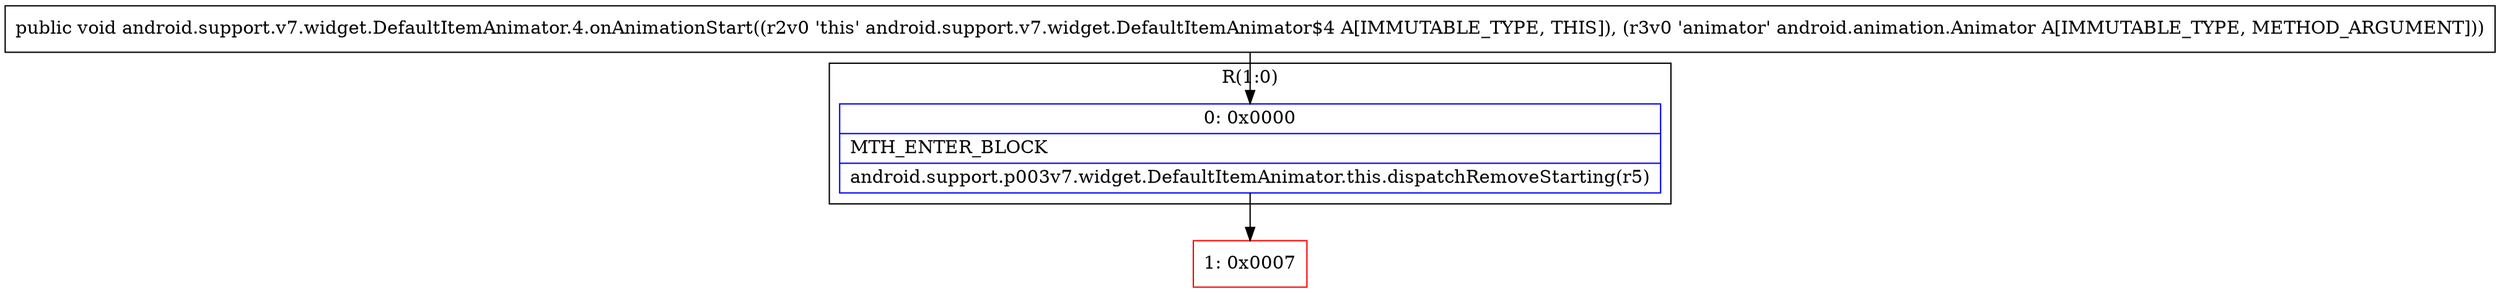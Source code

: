 digraph "CFG forandroid.support.v7.widget.DefaultItemAnimator.4.onAnimationStart(Landroid\/animation\/Animator;)V" {
subgraph cluster_Region_1357385851 {
label = "R(1:0)";
node [shape=record,color=blue];
Node_0 [shape=record,label="{0\:\ 0x0000|MTH_ENTER_BLOCK\l|android.support.p003v7.widget.DefaultItemAnimator.this.dispatchRemoveStarting(r5)\l}"];
}
Node_1 [shape=record,color=red,label="{1\:\ 0x0007}"];
MethodNode[shape=record,label="{public void android.support.v7.widget.DefaultItemAnimator.4.onAnimationStart((r2v0 'this' android.support.v7.widget.DefaultItemAnimator$4 A[IMMUTABLE_TYPE, THIS]), (r3v0 'animator' android.animation.Animator A[IMMUTABLE_TYPE, METHOD_ARGUMENT])) }"];
MethodNode -> Node_0;
Node_0 -> Node_1;
}

